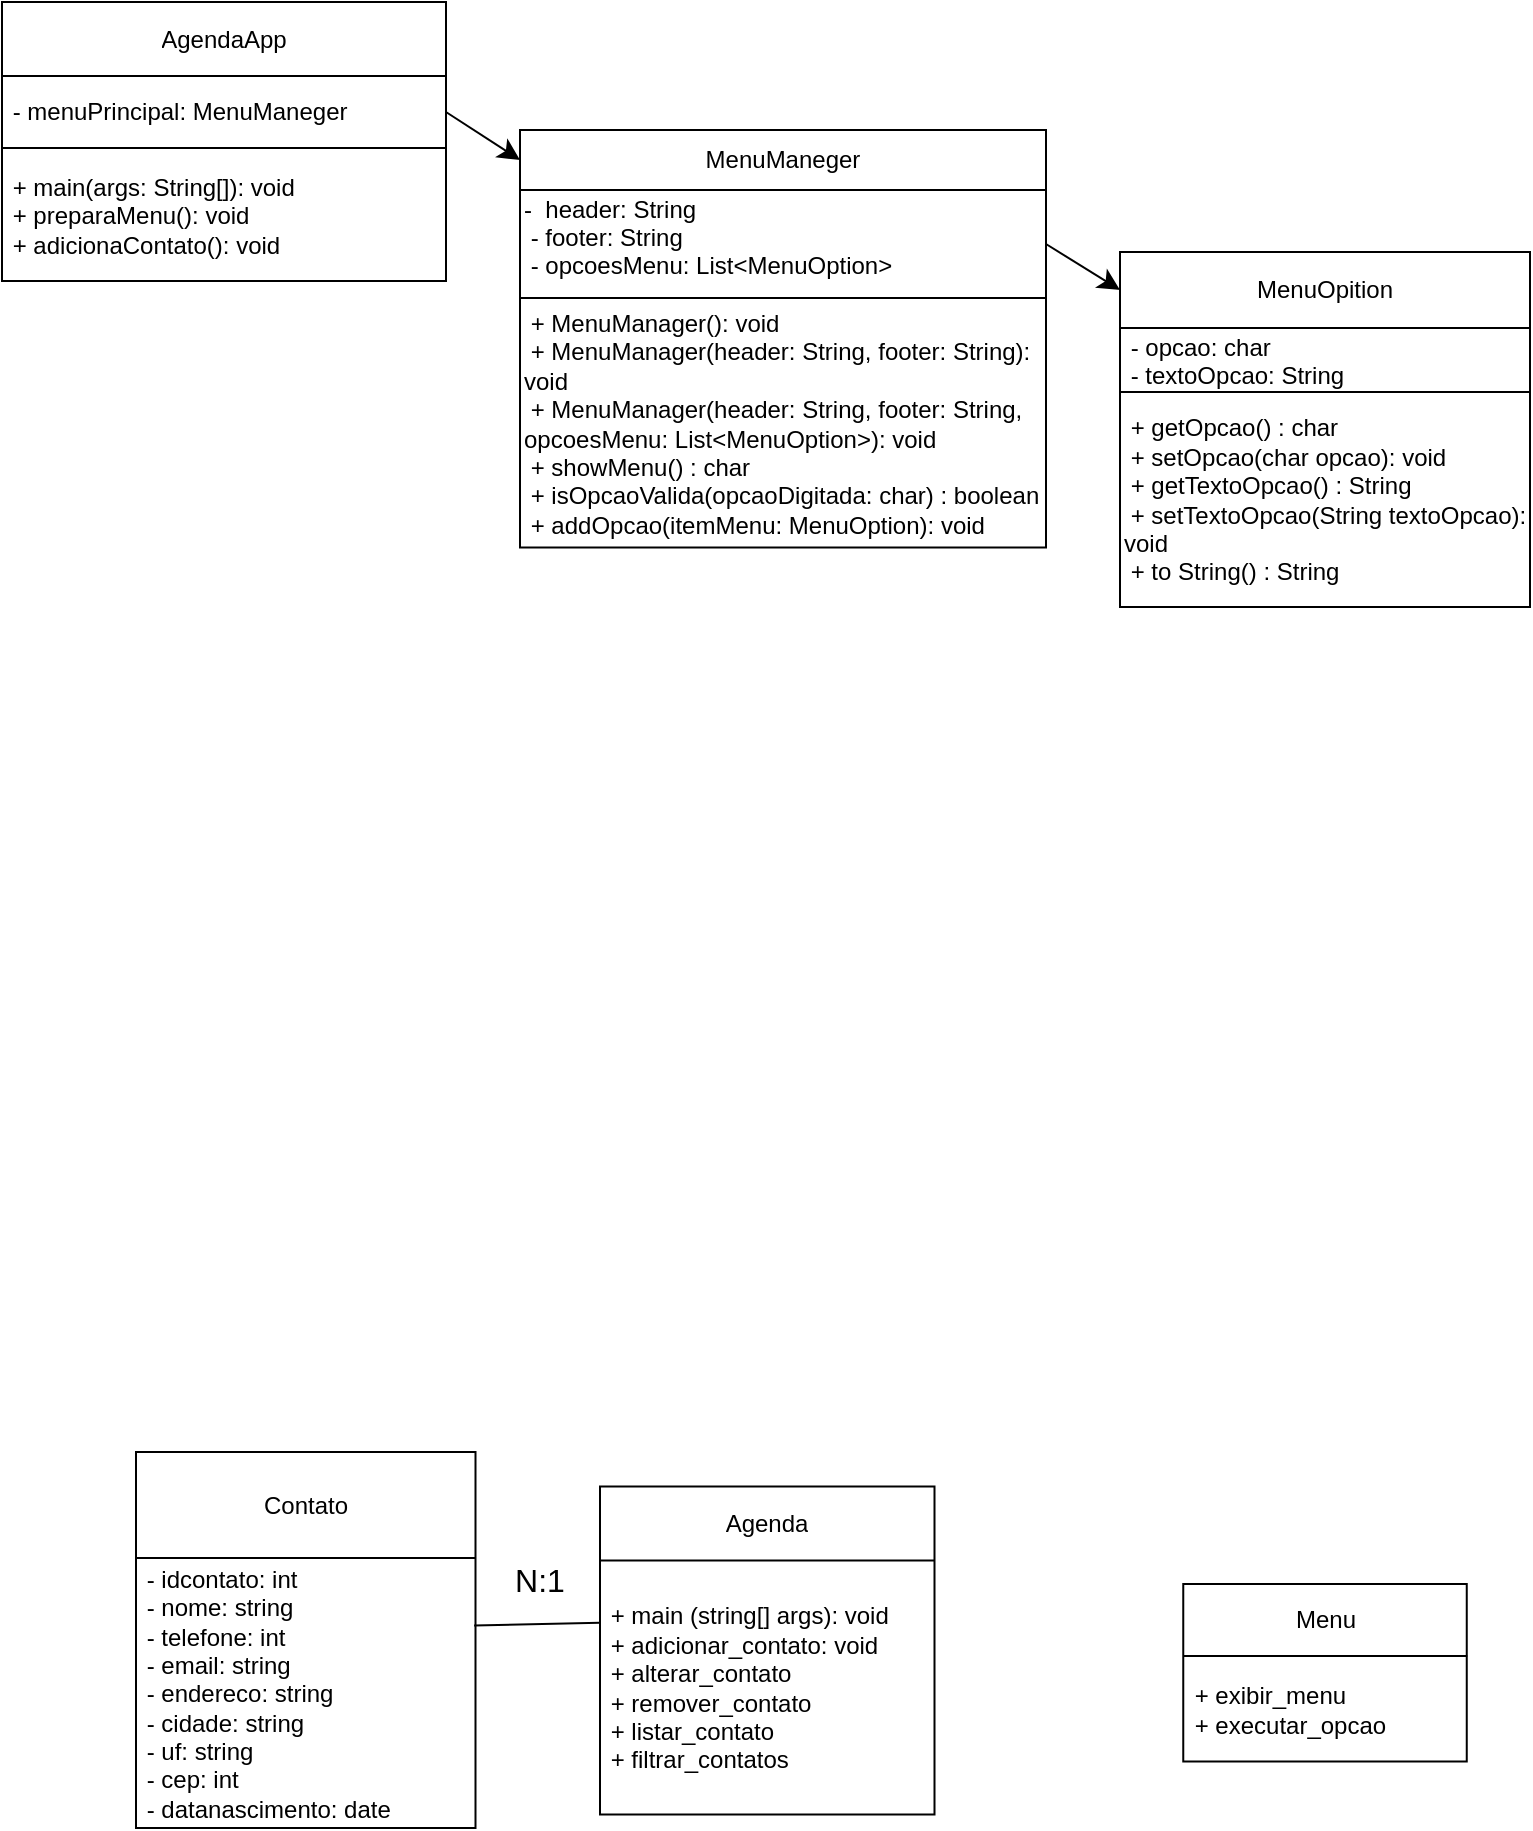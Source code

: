 <mxfile version="24.7.16">
  <diagram name="Página-1" id="hXu8i39B8xi2bHfzjZRC">
    <mxGraphModel dx="1112" dy="1145" grid="0" gridSize="10" guides="1" tooltips="1" connect="1" arrows="1" fold="1" page="0" pageScale="1" pageWidth="827" pageHeight="1169" math="0" shadow="0">
      <root>
        <mxCell id="0" />
        <mxCell id="1" parent="0" />
        <mxCell id="sTZV90ieUZX_DQnjYFJr-1" value="" style="shape=table;startSize=0;container=1;collapsible=0;childLayout=tableLayout;" parent="1" vertex="1">
          <mxGeometry x="-40" y="-15" width="263" height="208.75" as="geometry" />
        </mxCell>
        <mxCell id="sTZV90ieUZX_DQnjYFJr-2" value="" style="shape=tableRow;horizontal=0;startSize=0;swimlaneHead=0;swimlaneBody=0;strokeColor=inherit;top=0;left=0;bottom=0;right=0;collapsible=0;dropTarget=0;fillColor=none;points=[[0,0.5],[1,0.5]];portConstraint=eastwest;" parent="sTZV90ieUZX_DQnjYFJr-1" vertex="1">
          <mxGeometry width="263" height="30" as="geometry" />
        </mxCell>
        <mxCell id="sTZV90ieUZX_DQnjYFJr-3" value="MenuManeger" style="shape=partialRectangle;html=1;whiteSpace=wrap;connectable=0;strokeColor=inherit;overflow=hidden;fillColor=none;top=0;left=0;bottom=0;right=0;pointerEvents=1;" parent="sTZV90ieUZX_DQnjYFJr-2" vertex="1">
          <mxGeometry width="263" height="30" as="geometry">
            <mxRectangle width="263" height="30" as="alternateBounds" />
          </mxGeometry>
        </mxCell>
        <mxCell id="sTZV90ieUZX_DQnjYFJr-4" value="" style="shape=tableRow;horizontal=0;startSize=0;swimlaneHead=0;swimlaneBody=0;strokeColor=inherit;top=0;left=0;bottom=0;right=0;collapsible=0;dropTarget=0;fillColor=none;points=[[0,0.5],[1,0.5]];portConstraint=eastwest;" parent="sTZV90ieUZX_DQnjYFJr-1" vertex="1">
          <mxGeometry y="30" width="263" height="54" as="geometry" />
        </mxCell>
        <mxCell id="sTZV90ieUZX_DQnjYFJr-5" value="-&amp;nbsp; header: String&lt;div&gt;&amp;nbsp;- footer: String&lt;/div&gt;&lt;div&gt;&amp;nbsp;- opcoesMenu: List&amp;lt;MenuOption&amp;gt;&lt;br&gt;&lt;div&gt;&lt;br&gt;&lt;/div&gt;&lt;/div&gt;" style="shape=partialRectangle;html=1;whiteSpace=wrap;connectable=0;strokeColor=inherit;overflow=hidden;fillColor=none;top=0;left=0;bottom=0;right=0;pointerEvents=1;align=left;" parent="sTZV90ieUZX_DQnjYFJr-4" vertex="1">
          <mxGeometry width="263" height="54" as="geometry">
            <mxRectangle width="263" height="54" as="alternateBounds" />
          </mxGeometry>
        </mxCell>
        <mxCell id="SLosyMAJMCuQMAOhSxlP-2" style="edgeStyle=none;curved=1;rounded=0;orthogonalLoop=1;jettySize=auto;html=1;exitX=1;exitY=0.5;exitDx=0;exitDy=0;fontSize=12;startSize=8;endSize=8;" parent="sTZV90ieUZX_DQnjYFJr-1" source="sTZV90ieUZX_DQnjYFJr-6" target="sTZV90ieUZX_DQnjYFJr-6" edge="1">
          <mxGeometry relative="1" as="geometry" />
        </mxCell>
        <mxCell id="sTZV90ieUZX_DQnjYFJr-6" value="" style="shape=tableRow;horizontal=0;startSize=0;swimlaneHead=0;swimlaneBody=0;strokeColor=inherit;top=0;left=0;bottom=0;right=0;collapsible=0;dropTarget=0;fillColor=none;points=[[0,0.5],[1,0.5]];portConstraint=eastwest;" parent="sTZV90ieUZX_DQnjYFJr-1" vertex="1">
          <mxGeometry y="84" width="263" height="125" as="geometry" />
        </mxCell>
        <mxCell id="sTZV90ieUZX_DQnjYFJr-7" value="&lt;span style=&quot;&quot;&gt;&amp;nbsp;+ MenuManager(): void&lt;/span&gt;&lt;div&gt;&lt;div&gt;&lt;span style=&quot;&quot;&gt;&amp;nbsp;+ MenuManager(header: String,&amp;nbsp;&lt;/span&gt;&lt;span style=&quot;&quot;&gt;footer: String): void&lt;/span&gt;&lt;div&gt;&lt;span style=&quot;&quot;&gt;&amp;nbsp;+ MenuManager(header: String,&amp;nbsp;&lt;/span&gt;&lt;span style=&quot;&quot;&gt;footer: String,&amp;nbsp; opcoesMenu:&amp;nbsp;&lt;/span&gt;&lt;span style=&quot;&quot;&gt;List&amp;lt;MenuOption&amp;gt;): void&lt;/span&gt;&lt;br style=&quot;padding: 0px; margin: 0px;&quot;&gt;&lt;span style=&quot;&quot;&gt;&amp;nbsp;+ showMenu() : char&amp;nbsp;&lt;/span&gt;&lt;br style=&quot;padding: 0px; margin: 0px;&quot;&gt;&lt;span style=&quot;&quot;&gt;&amp;nbsp;+ isOpcaoValida(opcaoDigitada:&amp;nbsp;&lt;/span&gt;&lt;span style=&quot;&quot;&gt;char) : boolean&lt;/span&gt;&lt;/div&gt;&lt;div&gt;&lt;span style=&quot;&quot;&gt;&amp;nbsp;+ addOpcao(itemMenu: MenuOption): void&lt;/span&gt;&lt;/div&gt;&lt;/div&gt;&lt;/div&gt;" style="shape=partialRectangle;html=1;whiteSpace=wrap;connectable=0;strokeColor=inherit;overflow=hidden;fillColor=none;top=0;left=0;bottom=0;right=0;pointerEvents=1;align=left;" parent="sTZV90ieUZX_DQnjYFJr-6" vertex="1">
          <mxGeometry width="263" height="125" as="geometry">
            <mxRectangle width="263" height="125" as="alternateBounds" />
          </mxGeometry>
        </mxCell>
        <mxCell id="SLosyMAJMCuQMAOhSxlP-3" value="" style="shape=table;startSize=0;container=1;collapsible=0;childLayout=tableLayout;" parent="1" vertex="1">
          <mxGeometry x="260" y="46" width="205" height="177.5" as="geometry" />
        </mxCell>
        <mxCell id="SLosyMAJMCuQMAOhSxlP-4" value="" style="shape=tableRow;horizontal=0;startSize=0;swimlaneHead=0;swimlaneBody=0;strokeColor=inherit;top=0;left=0;bottom=0;right=0;collapsible=0;dropTarget=0;fillColor=none;points=[[0,0.5],[1,0.5]];portConstraint=eastwest;" parent="SLosyMAJMCuQMAOhSxlP-3" vertex="1">
          <mxGeometry width="205" height="38" as="geometry" />
        </mxCell>
        <mxCell id="SLosyMAJMCuQMAOhSxlP-5" value="MenuOpition" style="shape=partialRectangle;html=1;whiteSpace=wrap;connectable=0;strokeColor=inherit;overflow=hidden;fillColor=none;top=0;left=0;bottom=0;right=0;pointerEvents=1;" parent="SLosyMAJMCuQMAOhSxlP-4" vertex="1">
          <mxGeometry width="205" height="38" as="geometry">
            <mxRectangle width="205" height="38" as="alternateBounds" />
          </mxGeometry>
        </mxCell>
        <mxCell id="SLosyMAJMCuQMAOhSxlP-6" value="" style="shape=tableRow;horizontal=0;startSize=0;swimlaneHead=0;swimlaneBody=0;strokeColor=inherit;top=0;left=0;bottom=0;right=0;collapsible=0;dropTarget=0;fillColor=none;points=[[0,0.5],[1,0.5]];portConstraint=eastwest;" parent="SLosyMAJMCuQMAOhSxlP-3" vertex="1">
          <mxGeometry y="38" width="205" height="32" as="geometry" />
        </mxCell>
        <mxCell id="SLosyMAJMCuQMAOhSxlP-7" value="&amp;nbsp;- opcao: char&lt;div&gt;&amp;nbsp;- textoOpcao: String&lt;/div&gt;" style="shape=partialRectangle;html=1;whiteSpace=wrap;connectable=0;strokeColor=inherit;overflow=hidden;fillColor=none;top=0;left=0;bottom=0;right=0;pointerEvents=1;align=left;" parent="SLosyMAJMCuQMAOhSxlP-6" vertex="1">
          <mxGeometry width="205" height="32" as="geometry">
            <mxRectangle width="205" height="32" as="alternateBounds" />
          </mxGeometry>
        </mxCell>
        <mxCell id="SLosyMAJMCuQMAOhSxlP-8" value="" style="shape=tableRow;horizontal=0;startSize=0;swimlaneHead=0;swimlaneBody=0;strokeColor=inherit;top=0;left=0;bottom=0;right=0;collapsible=0;dropTarget=0;fillColor=none;points=[[0,0.5],[1,0.5]];portConstraint=eastwest;" parent="SLosyMAJMCuQMAOhSxlP-3" vertex="1">
          <mxGeometry y="70" width="205" height="108" as="geometry" />
        </mxCell>
        <mxCell id="SLosyMAJMCuQMAOhSxlP-9" value="&amp;nbsp;+ getOpcao() : char&lt;div&gt;&amp;nbsp;+ setOpcao(char opcao): void&lt;br&gt;&lt;div&gt;&amp;nbsp;+ getTextoOpcao() : String&lt;/div&gt;&lt;div&gt;&amp;nbsp;+ setTextoOpcao(String textoOpcao): void&lt;/div&gt;&lt;div&gt;&amp;nbsp;+ to String() : String&lt;/div&gt;&lt;/div&gt;" style="shape=partialRectangle;html=1;whiteSpace=wrap;connectable=0;strokeColor=inherit;overflow=hidden;fillColor=none;top=0;left=0;bottom=0;right=0;pointerEvents=1;align=left;" parent="SLosyMAJMCuQMAOhSxlP-8" vertex="1">
          <mxGeometry width="205" height="108" as="geometry">
            <mxRectangle width="205" height="108" as="alternateBounds" />
          </mxGeometry>
        </mxCell>
        <mxCell id="SLosyMAJMCuQMAOhSxlP-10" style="edgeStyle=none;curved=1;rounded=0;orthogonalLoop=1;jettySize=auto;html=1;fontSize=12;startSize=8;endSize=8;entryX=0;entryY=0.5;entryDx=0;entryDy=0;exitX=1;exitY=0.5;exitDx=0;exitDy=0;" parent="1" source="sTZV90ieUZX_DQnjYFJr-4" target="SLosyMAJMCuQMAOhSxlP-4" edge="1">
          <mxGeometry relative="1" as="geometry">
            <mxPoint x="361" y="85" as="targetPoint" />
          </mxGeometry>
        </mxCell>
        <mxCell id="SLosyMAJMCuQMAOhSxlP-13" value="" style="shape=table;startSize=0;container=1;collapsible=0;childLayout=tableLayout;" parent="1" vertex="1">
          <mxGeometry x="-299" y="-79" width="222" height="139.5" as="geometry" />
        </mxCell>
        <mxCell id="SLosyMAJMCuQMAOhSxlP-14" value="" style="shape=tableRow;horizontal=0;startSize=0;swimlaneHead=0;swimlaneBody=0;strokeColor=inherit;top=0;left=0;bottom=0;right=0;collapsible=0;dropTarget=0;fillColor=none;points=[[0,0.5],[1,0.5]];portConstraint=eastwest;" parent="SLosyMAJMCuQMAOhSxlP-13" vertex="1">
          <mxGeometry width="222" height="37" as="geometry" />
        </mxCell>
        <mxCell id="SLosyMAJMCuQMAOhSxlP-15" value="AgendaApp" style="shape=partialRectangle;html=1;whiteSpace=wrap;connectable=0;strokeColor=inherit;overflow=hidden;fillColor=none;top=0;left=0;bottom=0;right=0;pointerEvents=1;" parent="SLosyMAJMCuQMAOhSxlP-14" vertex="1">
          <mxGeometry width="222" height="37" as="geometry">
            <mxRectangle width="222" height="37" as="alternateBounds" />
          </mxGeometry>
        </mxCell>
        <mxCell id="SLosyMAJMCuQMAOhSxlP-16" value="" style="shape=tableRow;horizontal=0;startSize=0;swimlaneHead=0;swimlaneBody=0;strokeColor=inherit;top=0;left=0;bottom=0;right=0;collapsible=0;dropTarget=0;fillColor=none;points=[[0,0.5],[1,0.5]];portConstraint=eastwest;" parent="SLosyMAJMCuQMAOhSxlP-13" vertex="1">
          <mxGeometry y="37" width="222" height="36" as="geometry" />
        </mxCell>
        <mxCell id="SLosyMAJMCuQMAOhSxlP-17" value="&amp;nbsp;- menuPrincipal: MenuManeger" style="shape=partialRectangle;html=1;whiteSpace=wrap;connectable=0;strokeColor=inherit;overflow=hidden;fillColor=none;top=0;left=0;bottom=0;right=0;pointerEvents=1;align=left;" parent="SLosyMAJMCuQMAOhSxlP-16" vertex="1">
          <mxGeometry width="222" height="36" as="geometry">
            <mxRectangle width="222" height="36" as="alternateBounds" />
          </mxGeometry>
        </mxCell>
        <mxCell id="SLosyMAJMCuQMAOhSxlP-18" value="" style="shape=tableRow;horizontal=0;startSize=0;swimlaneHead=0;swimlaneBody=0;strokeColor=inherit;top=0;left=0;bottom=0;right=0;collapsible=0;dropTarget=0;fillColor=none;points=[[0,0.5],[1,0.5]];portConstraint=eastwest;" parent="SLosyMAJMCuQMAOhSxlP-13" vertex="1">
          <mxGeometry y="73" width="222" height="67" as="geometry" />
        </mxCell>
        <mxCell id="SLosyMAJMCuQMAOhSxlP-19" value="&amp;nbsp;+ main(args: String[]): void&lt;div&gt;&amp;nbsp;+ preparaMenu(): void&lt;/div&gt;&lt;div&gt;&amp;nbsp;+ adicionaContato(): void&lt;/div&gt;" style="shape=partialRectangle;html=1;whiteSpace=wrap;connectable=0;strokeColor=inherit;overflow=hidden;fillColor=none;top=0;left=0;bottom=0;right=0;pointerEvents=1;align=left;" parent="SLosyMAJMCuQMAOhSxlP-18" vertex="1">
          <mxGeometry width="222" height="67" as="geometry">
            <mxRectangle width="222" height="67" as="alternateBounds" />
          </mxGeometry>
        </mxCell>
        <mxCell id="SLosyMAJMCuQMAOhSxlP-20" style="edgeStyle=none;curved=1;rounded=0;orthogonalLoop=1;jettySize=auto;html=1;fontSize=12;startSize=8;endSize=8;entryX=0;entryY=0.5;entryDx=0;entryDy=0;exitX=1;exitY=0.5;exitDx=0;exitDy=0;" parent="1" source="SLosyMAJMCuQMAOhSxlP-16" target="sTZV90ieUZX_DQnjYFJr-2" edge="1">
          <mxGeometry relative="1" as="geometry">
            <mxPoint x="-161" y="78" as="sourcePoint" />
            <mxPoint x="-30" y="78" as="targetPoint" />
          </mxGeometry>
        </mxCell>
        <mxCell id="3wVQp1m7aPTaA4GaURpP-1" value="" style="shape=table;startSize=0;container=1;collapsible=0;childLayout=tableLayout;" parent="1" vertex="1">
          <mxGeometry x="-232" y="646" width="169.75" height="188" as="geometry" />
        </mxCell>
        <mxCell id="3wVQp1m7aPTaA4GaURpP-2" value="" style="shape=tableRow;horizontal=0;startSize=0;swimlaneHead=0;swimlaneBody=0;strokeColor=inherit;top=0;left=0;bottom=0;right=0;collapsible=0;dropTarget=0;fillColor=none;points=[[0,0.5],[1,0.5]];portConstraint=eastwest;" parent="3wVQp1m7aPTaA4GaURpP-1" vertex="1">
          <mxGeometry width="169.75" height="53" as="geometry" />
        </mxCell>
        <mxCell id="3wVQp1m7aPTaA4GaURpP-3" value="Contato" style="shape=partialRectangle;html=1;whiteSpace=wrap;connectable=0;strokeColor=inherit;overflow=hidden;fillColor=none;top=0;left=0;bottom=0;right=0;pointerEvents=1;" parent="3wVQp1m7aPTaA4GaURpP-2" vertex="1">
          <mxGeometry width="170" height="53" as="geometry">
            <mxRectangle width="170" height="53" as="alternateBounds" />
          </mxGeometry>
        </mxCell>
        <mxCell id="3wVQp1m7aPTaA4GaURpP-4" value="" style="shape=tableRow;horizontal=0;startSize=0;swimlaneHead=0;swimlaneBody=0;strokeColor=inherit;top=0;left=0;bottom=0;right=0;collapsible=0;dropTarget=0;fillColor=none;points=[[0,0.5],[1,0.5]];portConstraint=eastwest;" parent="3wVQp1m7aPTaA4GaURpP-1" vertex="1">
          <mxGeometry y="53" width="169.75" height="135" as="geometry" />
        </mxCell>
        <mxCell id="3wVQp1m7aPTaA4GaURpP-5" value="&amp;nbsp;- idcontato: int&amp;nbsp;&lt;div&gt;&amp;nbsp;- nome: string&lt;div&gt;&amp;nbsp;- telefone: int&lt;/div&gt;&lt;div&gt;&amp;nbsp;- email: string&lt;/div&gt;&lt;div&gt;&amp;nbsp;- endereco: string&lt;/div&gt;&lt;div&gt;&amp;nbsp;- cidade: string&lt;/div&gt;&lt;div&gt;&amp;nbsp;- uf: string&lt;/div&gt;&lt;div&gt;&amp;nbsp;- cep: int&lt;/div&gt;&lt;div&gt;&amp;nbsp;- datanascimento: date&lt;/div&gt;&lt;/div&gt;" style="shape=partialRectangle;html=1;whiteSpace=wrap;connectable=0;strokeColor=inherit;overflow=hidden;fillColor=none;top=0;left=0;bottom=0;right=0;pointerEvents=1;align=left;" parent="3wVQp1m7aPTaA4GaURpP-4" vertex="1">
          <mxGeometry width="170" height="135" as="geometry">
            <mxRectangle width="170" height="135" as="alternateBounds" />
          </mxGeometry>
        </mxCell>
        <mxCell id="3wVQp1m7aPTaA4GaURpP-15" value="" style="shape=table;startSize=0;container=1;collapsible=0;childLayout=tableLayout;" parent="1" vertex="1">
          <mxGeometry y="663.25" width="167.25" height="164" as="geometry" />
        </mxCell>
        <mxCell id="3wVQp1m7aPTaA4GaURpP-16" value="" style="shape=tableRow;horizontal=0;startSize=0;swimlaneHead=0;swimlaneBody=0;strokeColor=inherit;top=0;left=0;bottom=0;right=0;collapsible=0;dropTarget=0;fillColor=none;points=[[0,0.5],[1,0.5]];portConstraint=eastwest;" parent="3wVQp1m7aPTaA4GaURpP-15" vertex="1">
          <mxGeometry width="167.25" height="37" as="geometry" />
        </mxCell>
        <mxCell id="3wVQp1m7aPTaA4GaURpP-17" value="Agenda" style="shape=partialRectangle;html=1;whiteSpace=wrap;connectable=0;strokeColor=inherit;overflow=hidden;fillColor=none;top=0;left=0;bottom=0;right=0;pointerEvents=1;" parent="3wVQp1m7aPTaA4GaURpP-16" vertex="1">
          <mxGeometry width="167" height="37" as="geometry">
            <mxRectangle width="167" height="37" as="alternateBounds" />
          </mxGeometry>
        </mxCell>
        <mxCell id="3wVQp1m7aPTaA4GaURpP-18" value="" style="shape=tableRow;horizontal=0;startSize=0;swimlaneHead=0;swimlaneBody=0;strokeColor=inherit;top=0;left=0;bottom=0;right=0;collapsible=0;dropTarget=0;fillColor=none;points=[[0,0.5],[1,0.5]];portConstraint=eastwest;" parent="3wVQp1m7aPTaA4GaURpP-15" vertex="1">
          <mxGeometry y="37" width="167.25" height="127" as="geometry" />
        </mxCell>
        <mxCell id="3wVQp1m7aPTaA4GaURpP-19" value="&lt;div&gt;&amp;nbsp;+ main (string[] args): void&lt;/div&gt;&amp;nbsp;+ adicionar_contato: void&lt;div&gt;&amp;nbsp;+ alterar_contato&lt;/div&gt;&lt;div&gt;&amp;nbsp;&lt;span style=&quot;background-color: initial;&quot;&gt;+ remover_contato&lt;/span&gt;&lt;/div&gt;&lt;div&gt;&lt;span style=&quot;background-color: initial;&quot;&gt;&amp;nbsp;+ listar_contato&lt;/span&gt;&lt;/div&gt;&lt;div&gt;&lt;span style=&quot;background-color: initial;&quot;&gt;&amp;nbsp;&lt;/span&gt;&lt;span style=&quot;background-color: initial;&quot;&gt;+ filtrar_contatos&lt;/span&gt;&lt;/div&gt;" style="shape=partialRectangle;html=1;whiteSpace=wrap;connectable=0;strokeColor=inherit;overflow=hidden;fillColor=none;top=0;left=0;bottom=0;right=0;pointerEvents=1;align=left;" parent="3wVQp1m7aPTaA4GaURpP-18" vertex="1">
          <mxGeometry width="167" height="127" as="geometry">
            <mxRectangle width="167" height="127" as="alternateBounds" />
          </mxGeometry>
        </mxCell>
        <mxCell id="3wVQp1m7aPTaA4GaURpP-22" value="" style="shape=table;startSize=0;container=1;collapsible=0;childLayout=tableLayout;" parent="1" vertex="1">
          <mxGeometry x="291.63" y="712" width="141.75" height="88.75" as="geometry" />
        </mxCell>
        <mxCell id="3wVQp1m7aPTaA4GaURpP-23" value="" style="shape=tableRow;horizontal=0;startSize=0;swimlaneHead=0;swimlaneBody=0;strokeColor=inherit;top=0;left=0;bottom=0;right=0;collapsible=0;dropTarget=0;fillColor=none;points=[[0,0.5],[1,0.5]];portConstraint=eastwest;" parent="3wVQp1m7aPTaA4GaURpP-22" vertex="1">
          <mxGeometry width="141.75" height="36" as="geometry" />
        </mxCell>
        <mxCell id="3wVQp1m7aPTaA4GaURpP-24" value="Menu" style="shape=partialRectangle;html=1;whiteSpace=wrap;connectable=0;strokeColor=inherit;overflow=hidden;fillColor=none;top=0;left=0;bottom=0;right=0;pointerEvents=1;" parent="3wVQp1m7aPTaA4GaURpP-23" vertex="1">
          <mxGeometry width="142" height="36" as="geometry">
            <mxRectangle width="142" height="36" as="alternateBounds" />
          </mxGeometry>
        </mxCell>
        <mxCell id="3wVQp1m7aPTaA4GaURpP-25" value="" style="shape=tableRow;horizontal=0;startSize=0;swimlaneHead=0;swimlaneBody=0;strokeColor=inherit;top=0;left=0;bottom=0;right=0;collapsible=0;dropTarget=0;fillColor=none;points=[[0,0.5],[1,0.5]];portConstraint=eastwest;" parent="3wVQp1m7aPTaA4GaURpP-22" vertex="1">
          <mxGeometry y="36" width="141.75" height="53" as="geometry" />
        </mxCell>
        <mxCell id="3wVQp1m7aPTaA4GaURpP-26" value="&amp;nbsp;+ exibir_menu&lt;div&gt;&amp;nbsp;+ executar_opcao&lt;/div&gt;" style="shape=partialRectangle;html=1;whiteSpace=wrap;connectable=0;strokeColor=inherit;overflow=hidden;fillColor=none;top=0;left=0;bottom=0;right=0;pointerEvents=1;align=left;" parent="3wVQp1m7aPTaA4GaURpP-25" vertex="1">
          <mxGeometry width="142" height="53" as="geometry">
            <mxRectangle width="142" height="53" as="alternateBounds" />
          </mxGeometry>
        </mxCell>
        <mxCell id="QzK5Bz3LdGcJ6mezV_M_-2" value="" style="endArrow=none;html=1;rounded=0;fontSize=12;startSize=8;endSize=8;curved=1;entryX=0;entryY=0.245;entryDx=0;entryDy=0;entryPerimeter=0;exitX=0.996;exitY=0.25;exitDx=0;exitDy=0;exitPerimeter=0;" edge="1" parent="1" source="3wVQp1m7aPTaA4GaURpP-4" target="3wVQp1m7aPTaA4GaURpP-18">
          <mxGeometry width="50" height="50" relative="1" as="geometry">
            <mxPoint x="-63.25" y="733" as="sourcePoint" />
            <mxPoint x="-13.25" y="683" as="targetPoint" />
          </mxGeometry>
        </mxCell>
        <mxCell id="QzK5Bz3LdGcJ6mezV_M_-3" value="N:1" style="text;html=1;align=center;verticalAlign=middle;whiteSpace=wrap;rounded=0;fontSize=16;" vertex="1" parent="1">
          <mxGeometry x="-60" y="694.75" width="60" height="30" as="geometry" />
        </mxCell>
      </root>
    </mxGraphModel>
  </diagram>
</mxfile>
